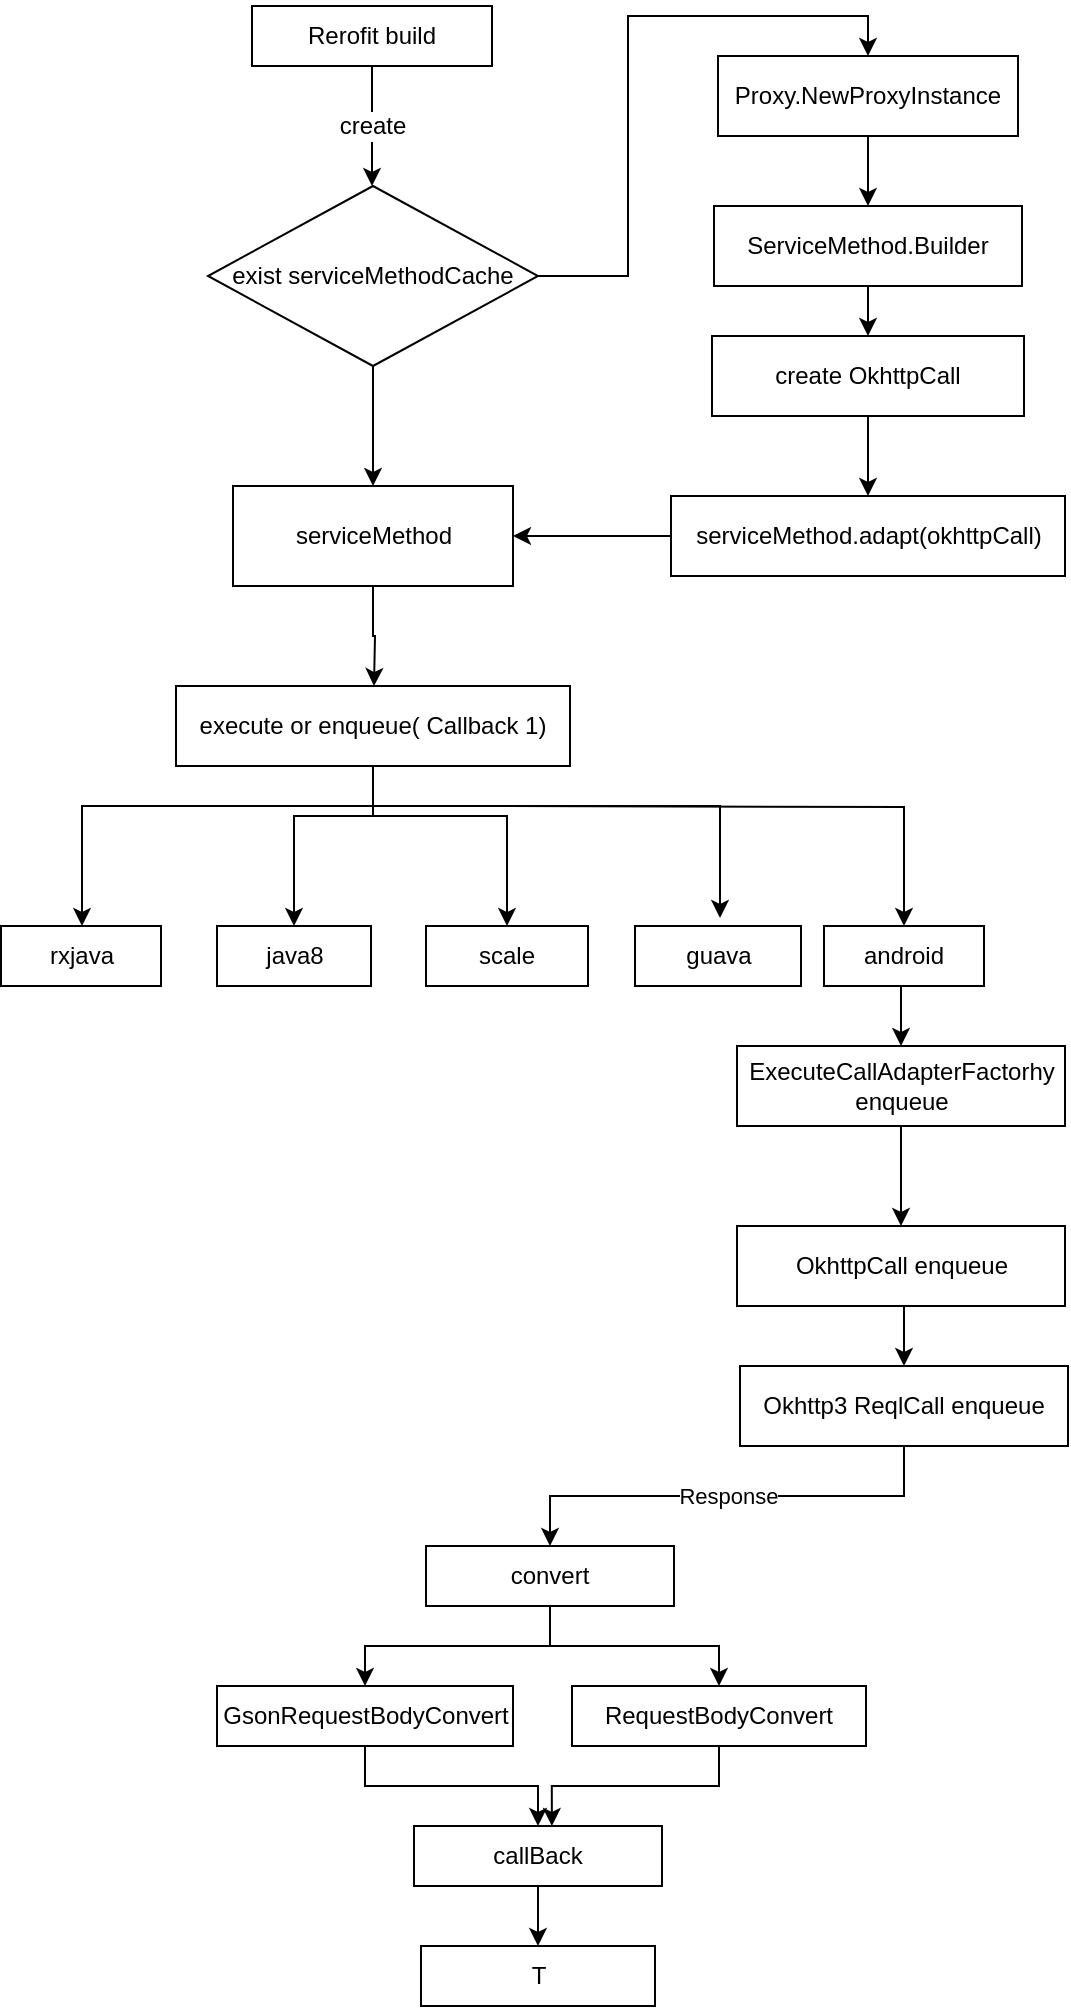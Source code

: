 <mxfile version="12.1.4" type="github" pages="1"><diagram id="CBGTgIz6nqOiB7UiumUn" name="Page-1"><mxGraphModel dx="932" dy="523" grid="1" gridSize="10" guides="1" tooltips="1" connect="1" arrows="1" fold="1" page="1" pageScale="1" pageWidth="827" pageHeight="1169" math="0" shadow="0"><root><mxCell id="0"/><mxCell id="1" parent="0"/><mxCell id="aV4fW9EOvbp5KWsTFUlM-2" style="edgeStyle=orthogonalEdgeStyle;rounded=0;orthogonalLoop=1;jettySize=auto;html=1;" edge="1" parent="1" source="aV4fW9EOvbp5KWsTFUlM-1"><mxGeometry relative="1" as="geometry"><mxPoint x="210" y="160" as="targetPoint"/></mxGeometry></mxCell><mxCell id="aV4fW9EOvbp5KWsTFUlM-4" value="create" style="text;html=1;resizable=0;points=[];align=center;verticalAlign=middle;labelBackgroundColor=#ffffff;" vertex="1" connectable="0" parent="aV4fW9EOvbp5KWsTFUlM-2"><mxGeometry x="-0.033" relative="1" as="geometry"><mxPoint as="offset"/></mxGeometry></mxCell><mxCell id="aV4fW9EOvbp5KWsTFUlM-1" value="Rerofit build" style="rounded=0;whiteSpace=wrap;html=1;" vertex="1" parent="1"><mxGeometry x="150" y="70" width="120" height="30" as="geometry"/></mxCell><mxCell id="aV4fW9EOvbp5KWsTFUlM-21" style="edgeStyle=orthogonalEdgeStyle;rounded=0;orthogonalLoop=1;jettySize=auto;html=1;exitX=0.5;exitY=1;exitDx=0;exitDy=0;" edge="1" parent="1" source="aV4fW9EOvbp5KWsTFUlM-7" target="aV4fW9EOvbp5KWsTFUlM-22"><mxGeometry relative="1" as="geometry"><mxPoint x="211" y="310" as="targetPoint"/></mxGeometry></mxCell><mxCell id="aV4fW9EOvbp5KWsTFUlM-24" style="edgeStyle=orthogonalEdgeStyle;rounded=0;orthogonalLoop=1;jettySize=auto;html=1;exitX=1;exitY=0.5;exitDx=0;exitDy=0;entryX=0.5;entryY=0;entryDx=0;entryDy=0;" edge="1" parent="1" source="aV4fW9EOvbp5KWsTFUlM-7" target="aV4fW9EOvbp5KWsTFUlM-10"><mxGeometry relative="1" as="geometry"/></mxCell><mxCell id="aV4fW9EOvbp5KWsTFUlM-7" value="exist serviceMethodCache" style="rhombus;whiteSpace=wrap;html=1;" vertex="1" parent="1"><mxGeometry x="128" y="160" width="165" height="90" as="geometry"/></mxCell><mxCell id="aV4fW9EOvbp5KWsTFUlM-12" style="edgeStyle=orthogonalEdgeStyle;rounded=0;orthogonalLoop=1;jettySize=auto;html=1;" edge="1" parent="1" source="aV4fW9EOvbp5KWsTFUlM-10" target="aV4fW9EOvbp5KWsTFUlM-13"><mxGeometry relative="1" as="geometry"><mxPoint x="458" y="165" as="targetPoint"/></mxGeometry></mxCell><mxCell id="aV4fW9EOvbp5KWsTFUlM-10" value="Proxy.NewProxyInstance" style="rounded=0;whiteSpace=wrap;html=1;" vertex="1" parent="1"><mxGeometry x="383" y="95" width="150" height="40" as="geometry"/></mxCell><mxCell id="aV4fW9EOvbp5KWsTFUlM-14" style="edgeStyle=orthogonalEdgeStyle;rounded=0;orthogonalLoop=1;jettySize=auto;html=1;exitX=0.5;exitY=1;exitDx=0;exitDy=0;" edge="1" parent="1" source="aV4fW9EOvbp5KWsTFUlM-13" target="aV4fW9EOvbp5KWsTFUlM-15"><mxGeometry relative="1" as="geometry"><mxPoint x="458" y="245" as="targetPoint"/></mxGeometry></mxCell><mxCell id="aV4fW9EOvbp5KWsTFUlM-13" value="ServiceMethod.Builder" style="rounded=0;whiteSpace=wrap;html=1;" vertex="1" parent="1"><mxGeometry x="381" y="170" width="154" height="40" as="geometry"/></mxCell><mxCell id="aV4fW9EOvbp5KWsTFUlM-26" value="" style="edgeStyle=orthogonalEdgeStyle;rounded=0;orthogonalLoop=1;jettySize=auto;html=1;" edge="1" parent="1" source="aV4fW9EOvbp5KWsTFUlM-15"><mxGeometry relative="1" as="geometry"><mxPoint x="458" y="315" as="targetPoint"/></mxGeometry></mxCell><mxCell id="aV4fW9EOvbp5KWsTFUlM-15" value="create OkhttpCall" style="rounded=0;whiteSpace=wrap;html=1;" vertex="1" parent="1"><mxGeometry x="380" y="235" width="156" height="40" as="geometry"/></mxCell><mxCell id="aV4fW9EOvbp5KWsTFUlM-27" style="edgeStyle=orthogonalEdgeStyle;rounded=0;orthogonalLoop=1;jettySize=auto;html=1;exitX=0;exitY=0.5;exitDx=0;exitDy=0;entryX=1;entryY=0.5;entryDx=0;entryDy=0;" edge="1" parent="1" source="aV4fW9EOvbp5KWsTFUlM-16" target="aV4fW9EOvbp5KWsTFUlM-22"><mxGeometry relative="1" as="geometry"/></mxCell><mxCell id="aV4fW9EOvbp5KWsTFUlM-16" value="serviceMethod.adapt(okhttpCall)" style="rounded=0;whiteSpace=wrap;html=1;" vertex="1" parent="1"><mxGeometry x="359.5" y="315" width="197" height="40" as="geometry"/></mxCell><mxCell id="aV4fW9EOvbp5KWsTFUlM-39" style="edgeStyle=orthogonalEdgeStyle;rounded=0;orthogonalLoop=1;jettySize=auto;html=1;entryX=0.5;entryY=0;entryDx=0;entryDy=0;" edge="1" parent="1" target="aV4fW9EOvbp5KWsTFUlM-34"><mxGeometry relative="1" as="geometry"><mxPoint x="260" y="470" as="sourcePoint"/></mxGeometry></mxCell><mxCell id="aV4fW9EOvbp5KWsTFUlM-40" style="edgeStyle=orthogonalEdgeStyle;rounded=0;orthogonalLoop=1;jettySize=auto;html=1;exitX=0.5;exitY=1;exitDx=0;exitDy=0;" edge="1" parent="1" source="aV4fW9EOvbp5KWsTFUlM-19"><mxGeometry relative="1" as="geometry"><mxPoint x="384" y="526" as="targetPoint"/><Array as="points"><mxPoint x="211" y="470"/><mxPoint x="384" y="470"/></Array></mxGeometry></mxCell><mxCell id="aV4fW9EOvbp5KWsTFUlM-41" style="edgeStyle=orthogonalEdgeStyle;rounded=0;orthogonalLoop=1;jettySize=auto;html=1;entryX=0.5;entryY=0;entryDx=0;entryDy=0;" edge="1" parent="1" source="aV4fW9EOvbp5KWsTFUlM-19" target="aV4fW9EOvbp5KWsTFUlM-32"><mxGeometry relative="1" as="geometry"><Array as="points"><mxPoint x="211" y="475"/><mxPoint x="278" y="475"/></Array></mxGeometry></mxCell><mxCell id="aV4fW9EOvbp5KWsTFUlM-42" style="edgeStyle=orthogonalEdgeStyle;rounded=0;orthogonalLoop=1;jettySize=auto;html=1;entryX=0.5;entryY=0;entryDx=0;entryDy=0;" edge="1" parent="1" source="aV4fW9EOvbp5KWsTFUlM-19" target="aV4fW9EOvbp5KWsTFUlM-31"><mxGeometry relative="1" as="geometry"><Array as="points"><mxPoint x="211" y="475"/><mxPoint x="171" y="475"/></Array></mxGeometry></mxCell><mxCell id="aV4fW9EOvbp5KWsTFUlM-44" style="edgeStyle=orthogonalEdgeStyle;rounded=0;orthogonalLoop=1;jettySize=auto;html=1;" edge="1" parent="1" source="aV4fW9EOvbp5KWsTFUlM-19" target="aV4fW9EOvbp5KWsTFUlM-30"><mxGeometry relative="1" as="geometry"><Array as="points"><mxPoint x="211" y="470"/><mxPoint x="65" y="470"/></Array></mxGeometry></mxCell><mxCell id="aV4fW9EOvbp5KWsTFUlM-19" value="execute or enqueue( Callback 1)" style="rounded=0;whiteSpace=wrap;html=1;" vertex="1" parent="1"><mxGeometry x="112" y="410" width="197" height="40" as="geometry"/></mxCell><mxCell id="aV4fW9EOvbp5KWsTFUlM-28" style="edgeStyle=orthogonalEdgeStyle;rounded=0;orthogonalLoop=1;jettySize=auto;html=1;exitX=0.5;exitY=1;exitDx=0;exitDy=0;" edge="1" parent="1" source="aV4fW9EOvbp5KWsTFUlM-22"><mxGeometry relative="1" as="geometry"><mxPoint x="211" y="410" as="targetPoint"/></mxGeometry></mxCell><mxCell id="aV4fW9EOvbp5KWsTFUlM-22" value="&lt;span style=&quot;white-space: normal&quot;&gt;serviceMethod&lt;/span&gt;" style="rounded=0;whiteSpace=wrap;html=1;" vertex="1" parent="1"><mxGeometry x="140.5" y="310" width="140" height="50" as="geometry"/></mxCell><mxCell id="aV4fW9EOvbp5KWsTFUlM-30" value="rxjava" style="rounded=0;whiteSpace=wrap;html=1;" vertex="1" parent="1"><mxGeometry x="24.5" y="530" width="80" height="30" as="geometry"/></mxCell><mxCell id="aV4fW9EOvbp5KWsTFUlM-31" value="java8" style="rounded=0;whiteSpace=wrap;html=1;" vertex="1" parent="1"><mxGeometry x="132.5" y="530" width="77" height="30" as="geometry"/></mxCell><mxCell id="aV4fW9EOvbp5KWsTFUlM-32" value="scale" style="rounded=0;whiteSpace=wrap;html=1;" vertex="1" parent="1"><mxGeometry x="237" y="530" width="81" height="30" as="geometry"/></mxCell><mxCell id="aV4fW9EOvbp5KWsTFUlM-33" value="guava" style="rounded=0;whiteSpace=wrap;html=1;" vertex="1" parent="1"><mxGeometry x="341.5" y="530" width="83" height="30" as="geometry"/></mxCell><mxCell id="aV4fW9EOvbp5KWsTFUlM-61" style="edgeStyle=orthogonalEdgeStyle;rounded=0;orthogonalLoop=1;jettySize=auto;html=1;exitX=0.5;exitY=1;exitDx=0;exitDy=0;entryX=0.5;entryY=0;entryDx=0;entryDy=0;" edge="1" parent="1" source="aV4fW9EOvbp5KWsTFUlM-34" target="aV4fW9EOvbp5KWsTFUlM-35"><mxGeometry relative="1" as="geometry"/></mxCell><mxCell id="aV4fW9EOvbp5KWsTFUlM-34" value="android" style="rounded=0;whiteSpace=wrap;html=1;" vertex="1" parent="1"><mxGeometry x="436" y="530" width="80" height="30" as="geometry"/></mxCell><mxCell id="aV4fW9EOvbp5KWsTFUlM-51" value="" style="edgeStyle=orthogonalEdgeStyle;rounded=0;orthogonalLoop=1;jettySize=auto;html=1;" edge="1" parent="1" source="aV4fW9EOvbp5KWsTFUlM-35" target="aV4fW9EOvbp5KWsTFUlM-50"><mxGeometry relative="1" as="geometry"/></mxCell><mxCell id="aV4fW9EOvbp5KWsTFUlM-35" value="ExecuteCallAdapterFactorhy&lt;br&gt;enqueue" style="rounded=0;whiteSpace=wrap;html=1;" vertex="1" parent="1"><mxGeometry x="392.5" y="590" width="164" height="40" as="geometry"/></mxCell><mxCell id="aV4fW9EOvbp5KWsTFUlM-57" style="edgeStyle=orthogonalEdgeStyle;rounded=0;orthogonalLoop=1;jettySize=auto;html=1;exitX=0.5;exitY=1;exitDx=0;exitDy=0;entryX=0.5;entryY=0;entryDx=0;entryDy=0;" edge="1" parent="1" source="aV4fW9EOvbp5KWsTFUlM-50" target="aV4fW9EOvbp5KWsTFUlM-54"><mxGeometry relative="1" as="geometry"/></mxCell><mxCell id="aV4fW9EOvbp5KWsTFUlM-50" value="OkhttpCall enqueue" style="rounded=0;whiteSpace=wrap;html=1;" vertex="1" parent="1"><mxGeometry x="392.5" y="680" width="164" height="40" as="geometry"/></mxCell><mxCell id="aV4fW9EOvbp5KWsTFUlM-63" style="edgeStyle=orthogonalEdgeStyle;rounded=0;orthogonalLoop=1;jettySize=auto;html=1;entryX=0.5;entryY=0;entryDx=0;entryDy=0;" edge="1" parent="1" source="aV4fW9EOvbp5KWsTFUlM-49" target="aV4fW9EOvbp5KWsTFUlM-60"><mxGeometry relative="1" as="geometry"><Array as="points"><mxPoint x="299" y="890"/><mxPoint x="207" y="890"/></Array></mxGeometry></mxCell><mxCell id="aV4fW9EOvbp5KWsTFUlM-64" style="edgeStyle=orthogonalEdgeStyle;rounded=0;orthogonalLoop=1;jettySize=auto;html=1;entryX=0.5;entryY=0;entryDx=0;entryDy=0;" edge="1" parent="1" source="aV4fW9EOvbp5KWsTFUlM-49" target="aV4fW9EOvbp5KWsTFUlM-62"><mxGeometry relative="1" as="geometry"/></mxCell><mxCell id="aV4fW9EOvbp5KWsTFUlM-49" value="convert" style="rounded=0;whiteSpace=wrap;html=1;" vertex="1" parent="1"><mxGeometry x="237" y="840" width="124" height="30" as="geometry"/></mxCell><mxCell id="aV4fW9EOvbp5KWsTFUlM-58" value="Response" style="edgeStyle=orthogonalEdgeStyle;rounded=0;orthogonalLoop=1;jettySize=auto;html=1;exitX=0.5;exitY=1;exitDx=0;exitDy=0;entryX=0.5;entryY=0;entryDx=0;entryDy=0;" edge="1" parent="1" source="aV4fW9EOvbp5KWsTFUlM-54" target="aV4fW9EOvbp5KWsTFUlM-49"><mxGeometry relative="1" as="geometry"/></mxCell><mxCell id="aV4fW9EOvbp5KWsTFUlM-54" value="Okhttp3 ReqlCall enqueue" style="rounded=0;whiteSpace=wrap;html=1;" vertex="1" parent="1"><mxGeometry x="394" y="750" width="164" height="40" as="geometry"/></mxCell><mxCell id="aV4fW9EOvbp5KWsTFUlM-66" style="edgeStyle=orthogonalEdgeStyle;rounded=0;orthogonalLoop=1;jettySize=auto;html=1;exitX=0.5;exitY=1;exitDx=0;exitDy=0;" edge="1" parent="1" source="aV4fW9EOvbp5KWsTFUlM-60" target="aV4fW9EOvbp5KWsTFUlM-65"><mxGeometry relative="1" as="geometry"/></mxCell><mxCell id="aV4fW9EOvbp5KWsTFUlM-60" value="GsonRequestBodyConvert" style="rounded=0;whiteSpace=wrap;html=1;" vertex="1" parent="1"><mxGeometry x="132.5" y="910" width="148" height="30" as="geometry"/></mxCell><mxCell id="aV4fW9EOvbp5KWsTFUlM-67" style="edgeStyle=orthogonalEdgeStyle;rounded=0;orthogonalLoop=1;jettySize=auto;html=1;exitX=0.5;exitY=1;exitDx=0;exitDy=0;entryX=0.556;entryY=0;entryDx=0;entryDy=0;entryPerimeter=0;" edge="1" parent="1" source="aV4fW9EOvbp5KWsTFUlM-62" target="aV4fW9EOvbp5KWsTFUlM-65"><mxGeometry relative="1" as="geometry"><mxPoint x="300" y="970" as="targetPoint"/></mxGeometry></mxCell><mxCell id="aV4fW9EOvbp5KWsTFUlM-62" value="RequestBodyConvert" style="rounded=0;whiteSpace=wrap;html=1;" vertex="1" parent="1"><mxGeometry x="310" y="910" width="147" height="30" as="geometry"/></mxCell><mxCell id="aV4fW9EOvbp5KWsTFUlM-68" style="edgeStyle=orthogonalEdgeStyle;rounded=0;orthogonalLoop=1;jettySize=auto;html=1;exitX=0.5;exitY=1;exitDx=0;exitDy=0;" edge="1" parent="1" source="aV4fW9EOvbp5KWsTFUlM-65" target="aV4fW9EOvbp5KWsTFUlM-69"><mxGeometry relative="1" as="geometry"><mxPoint x="293" y="1030" as="targetPoint"/></mxGeometry></mxCell><mxCell id="aV4fW9EOvbp5KWsTFUlM-65" value="callBack" style="rounded=0;whiteSpace=wrap;html=1;" vertex="1" parent="1"><mxGeometry x="231" y="980" width="124" height="30" as="geometry"/></mxCell><mxCell id="aV4fW9EOvbp5KWsTFUlM-69" value="T" style="rounded=0;whiteSpace=wrap;html=1;" vertex="1" parent="1"><mxGeometry x="234.5" y="1040" width="117" height="30" as="geometry"/></mxCell></root></mxGraphModel></diagram></mxfile>